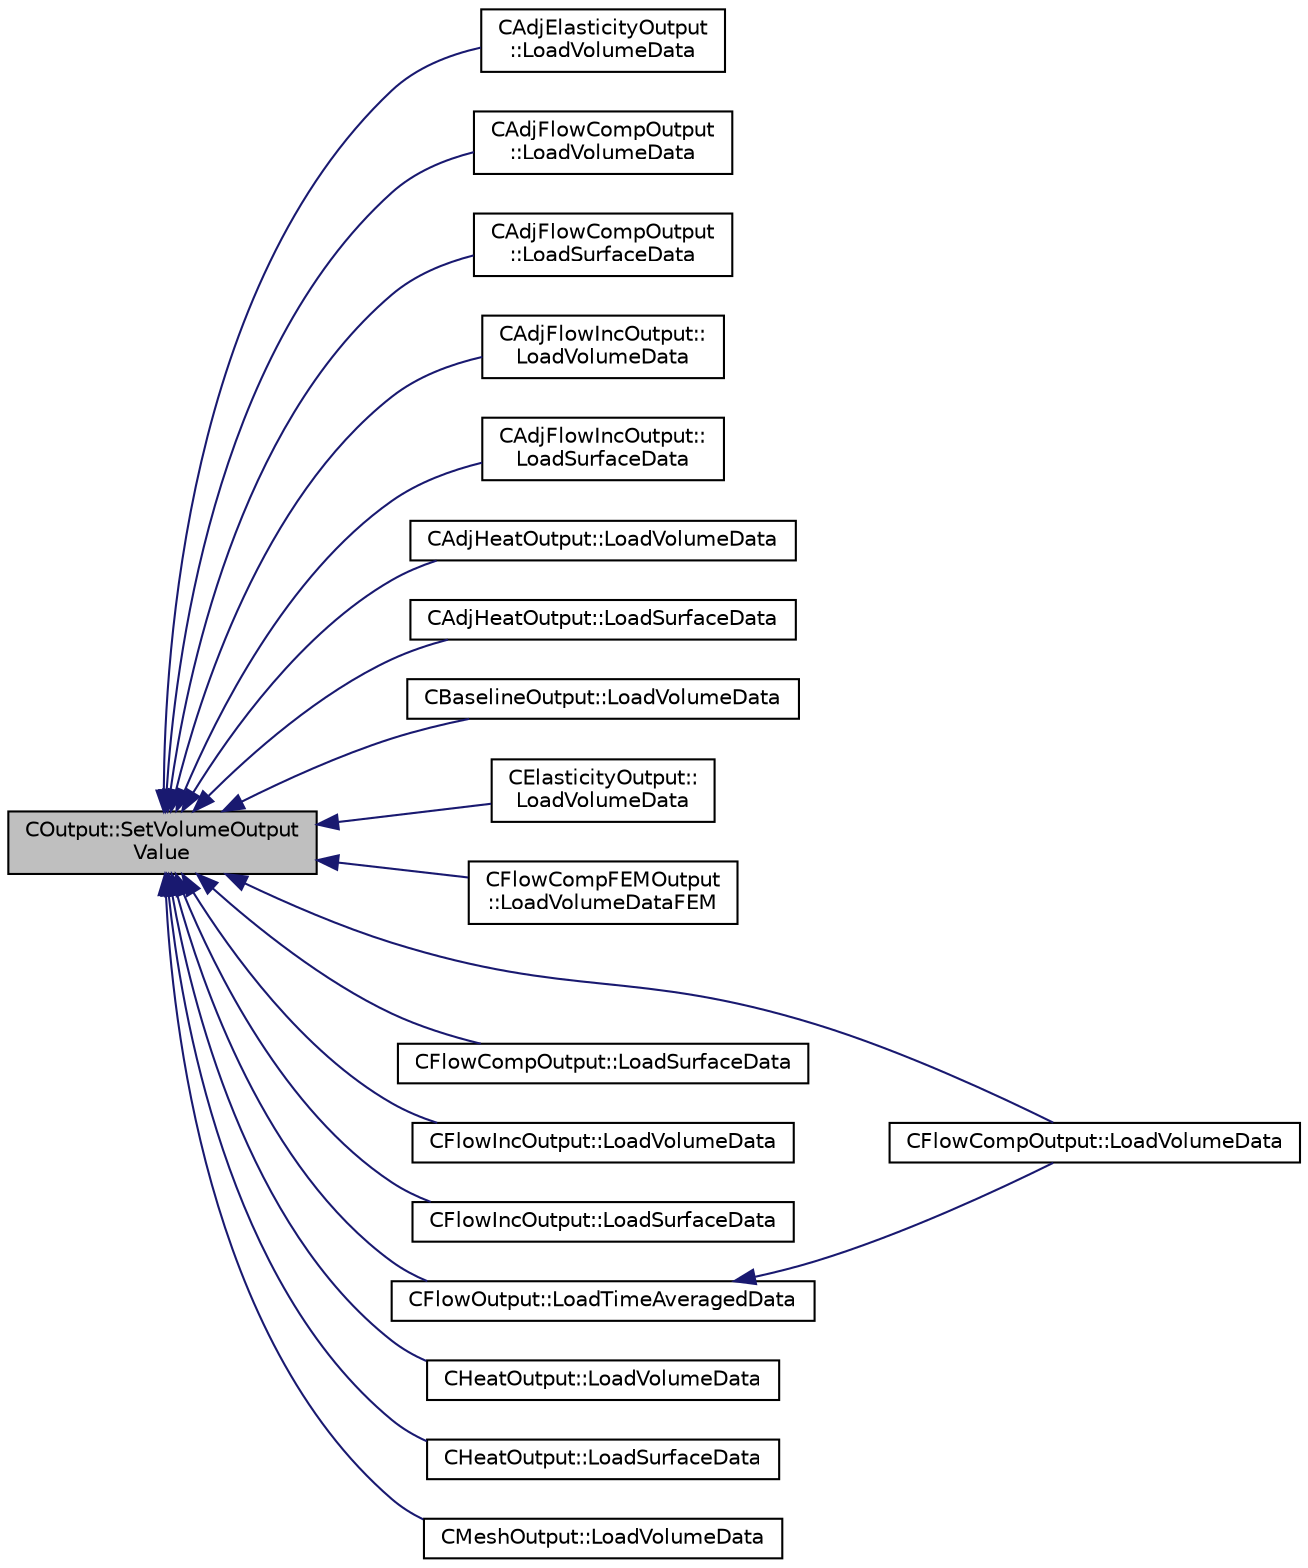 digraph "COutput::SetVolumeOutputValue"
{
  edge [fontname="Helvetica",fontsize="10",labelfontname="Helvetica",labelfontsize="10"];
  node [fontname="Helvetica",fontsize="10",shape=record];
  rankdir="LR";
  Node1229 [label="COutput::SetVolumeOutput\lValue",height=0.2,width=0.4,color="black", fillcolor="grey75", style="filled", fontcolor="black"];
  Node1229 -> Node1230 [dir="back",color="midnightblue",fontsize="10",style="solid",fontname="Helvetica"];
  Node1230 [label="CAdjElasticityOutput\l::LoadVolumeData",height=0.2,width=0.4,color="black", fillcolor="white", style="filled",URL="$class_c_adj_elasticity_output.html#adbddd1f4a0a52e6c2e6d31ab84861c96",tooltip="Set the values of the volume output fields for a point. "];
  Node1229 -> Node1231 [dir="back",color="midnightblue",fontsize="10",style="solid",fontname="Helvetica"];
  Node1231 [label="CAdjFlowCompOutput\l::LoadVolumeData",height=0.2,width=0.4,color="black", fillcolor="white", style="filled",URL="$class_c_adj_flow_comp_output.html#af9dae5d732938078bdea138bde373293",tooltip="Set the values of the volume output fields for a point. "];
  Node1229 -> Node1232 [dir="back",color="midnightblue",fontsize="10",style="solid",fontname="Helvetica"];
  Node1232 [label="CAdjFlowCompOutput\l::LoadSurfaceData",height=0.2,width=0.4,color="black", fillcolor="white", style="filled",URL="$class_c_adj_flow_comp_output.html#adf654f0f8fd91c783c41be94f1273174",tooltip="Set the values of the volume output fields for a surface point. "];
  Node1229 -> Node1233 [dir="back",color="midnightblue",fontsize="10",style="solid",fontname="Helvetica"];
  Node1233 [label="CAdjFlowIncOutput::\lLoadVolumeData",height=0.2,width=0.4,color="black", fillcolor="white", style="filled",URL="$class_c_adj_flow_inc_output.html#ab5f6dd5188bd1d48f03b17c550d98898",tooltip="Set the values of the volume output fields for a point. "];
  Node1229 -> Node1234 [dir="back",color="midnightblue",fontsize="10",style="solid",fontname="Helvetica"];
  Node1234 [label="CAdjFlowIncOutput::\lLoadSurfaceData",height=0.2,width=0.4,color="black", fillcolor="white", style="filled",URL="$class_c_adj_flow_inc_output.html#aeb92d8f6efc6f0f8c5a536df383161a5",tooltip="Set the values of the volume output fields for a surface point. "];
  Node1229 -> Node1235 [dir="back",color="midnightblue",fontsize="10",style="solid",fontname="Helvetica"];
  Node1235 [label="CAdjHeatOutput::LoadVolumeData",height=0.2,width=0.4,color="black", fillcolor="white", style="filled",URL="$class_c_adj_heat_output.html#a9b64b0f5e1efdcf6c8b9cf88bd6be0ee",tooltip="Set the values of the volume output fields for a point. "];
  Node1229 -> Node1236 [dir="back",color="midnightblue",fontsize="10",style="solid",fontname="Helvetica"];
  Node1236 [label="CAdjHeatOutput::LoadSurfaceData",height=0.2,width=0.4,color="black", fillcolor="white", style="filled",URL="$class_c_adj_heat_output.html#ab79a923c99aa1167d116fb4b8d4952d0",tooltip="Set the values of the volume output fields for a surface point. "];
  Node1229 -> Node1237 [dir="back",color="midnightblue",fontsize="10",style="solid",fontname="Helvetica"];
  Node1237 [label="CBaselineOutput::LoadVolumeData",height=0.2,width=0.4,color="black", fillcolor="white", style="filled",URL="$class_c_baseline_output.html#a9a564f7ef6d7a1756423dd8a4320a004",tooltip="Set the values of the volume output fields for a point. "];
  Node1229 -> Node1238 [dir="back",color="midnightblue",fontsize="10",style="solid",fontname="Helvetica"];
  Node1238 [label="CElasticityOutput::\lLoadVolumeData",height=0.2,width=0.4,color="black", fillcolor="white", style="filled",URL="$class_c_elasticity_output.html#ab828cb305a9dfee66765b1226b45edfc",tooltip="Set the values of the volume output fields for a point. "];
  Node1229 -> Node1239 [dir="back",color="midnightblue",fontsize="10",style="solid",fontname="Helvetica"];
  Node1239 [label="CFlowCompFEMOutput\l::LoadVolumeDataFEM",height=0.2,width=0.4,color="black", fillcolor="white", style="filled",URL="$class_c_flow_comp_f_e_m_output.html#ab3512aede5c10673392abc7e7a56d149",tooltip="Set the values of the volume output fields for a point. "];
  Node1229 -> Node1240 [dir="back",color="midnightblue",fontsize="10",style="solid",fontname="Helvetica"];
  Node1240 [label="CFlowCompOutput::LoadVolumeData",height=0.2,width=0.4,color="black", fillcolor="white", style="filled",URL="$class_c_flow_comp_output.html#a4dbb2657e6ea72800af13ddf08789276",tooltip="Set the values of the volume output fields for a point. "];
  Node1229 -> Node1241 [dir="back",color="midnightblue",fontsize="10",style="solid",fontname="Helvetica"];
  Node1241 [label="CFlowCompOutput::LoadSurfaceData",height=0.2,width=0.4,color="black", fillcolor="white", style="filled",URL="$class_c_flow_comp_output.html#a4a4a26865e256284890b197549819865",tooltip="Set the values of the volume output fields for a surface point. "];
  Node1229 -> Node1242 [dir="back",color="midnightblue",fontsize="10",style="solid",fontname="Helvetica"];
  Node1242 [label="CFlowIncOutput::LoadVolumeData",height=0.2,width=0.4,color="black", fillcolor="white", style="filled",URL="$class_c_flow_inc_output.html#a72e2584bbcbcf7e3a94dae5344953f08",tooltip="Set the values of the volume output fields for a point. "];
  Node1229 -> Node1243 [dir="back",color="midnightblue",fontsize="10",style="solid",fontname="Helvetica"];
  Node1243 [label="CFlowIncOutput::LoadSurfaceData",height=0.2,width=0.4,color="black", fillcolor="white", style="filled",URL="$class_c_flow_inc_output.html#ac7ffb17913e4664171f416ad11b4cb3f",tooltip="Set the values of the volume output fields for a surface point. "];
  Node1229 -> Node1244 [dir="back",color="midnightblue",fontsize="10",style="solid",fontname="Helvetica"];
  Node1244 [label="CFlowOutput::LoadTimeAveragedData",height=0.2,width=0.4,color="black", fillcolor="white", style="filled",URL="$class_c_flow_output.html#a06e1e2ea379be0a263729736b2108d7c",tooltip="Load the time averaged output fields. "];
  Node1244 -> Node1240 [dir="back",color="midnightblue",fontsize="10",style="solid",fontname="Helvetica"];
  Node1229 -> Node1245 [dir="back",color="midnightblue",fontsize="10",style="solid",fontname="Helvetica"];
  Node1245 [label="CHeatOutput::LoadVolumeData",height=0.2,width=0.4,color="black", fillcolor="white", style="filled",URL="$class_c_heat_output.html#af768a80cffb052341a2168db77bca7f7",tooltip="Set the values of the volume output fields for a point. "];
  Node1229 -> Node1246 [dir="back",color="midnightblue",fontsize="10",style="solid",fontname="Helvetica"];
  Node1246 [label="CHeatOutput::LoadSurfaceData",height=0.2,width=0.4,color="black", fillcolor="white", style="filled",URL="$class_c_heat_output.html#a9c6200a2d15481bdbb204aef9a7572b4",tooltip="LoadSurfaceData. "];
  Node1229 -> Node1247 [dir="back",color="midnightblue",fontsize="10",style="solid",fontname="Helvetica"];
  Node1247 [label="CMeshOutput::LoadVolumeData",height=0.2,width=0.4,color="black", fillcolor="white", style="filled",URL="$class_c_mesh_output.html#a3b4dee3349084421a124b868013bdba3",tooltip="Set the values of the volume output fields for a point. "];
}
